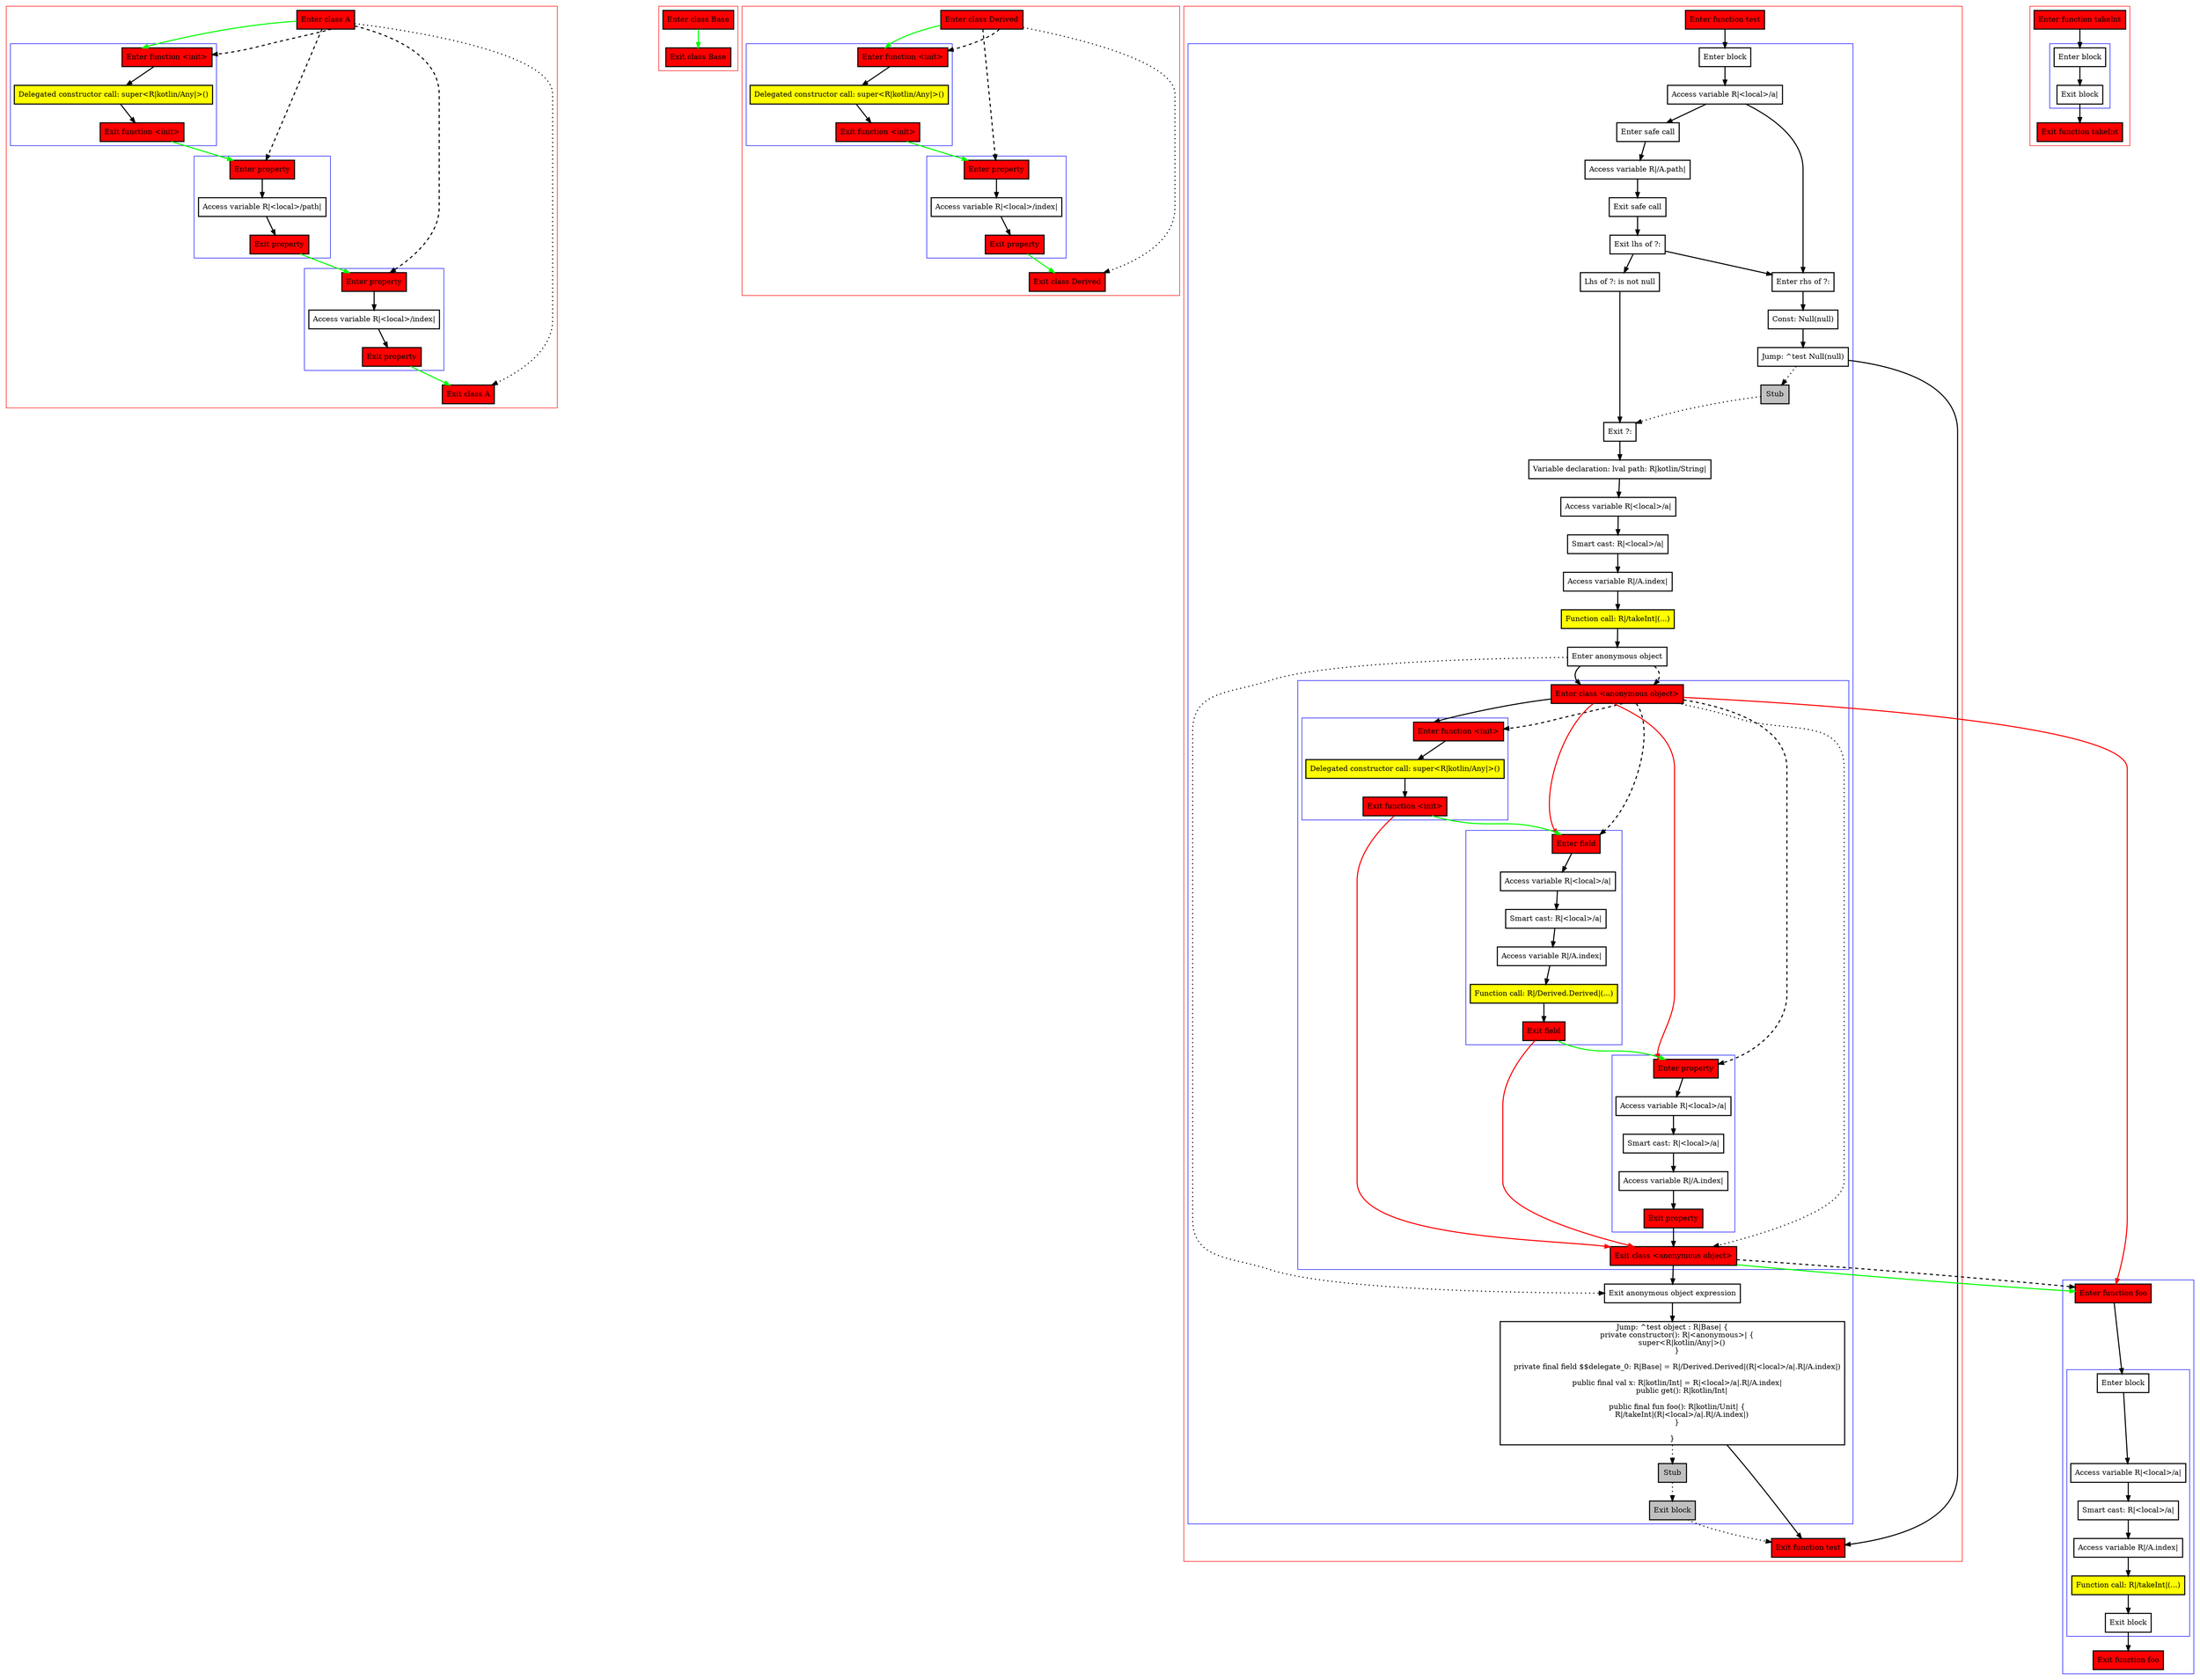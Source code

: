 digraph smartcastInByClause_kt {
    graph [nodesep=3]
    node [shape=box penwidth=2]
    edge [penwidth=2]

    subgraph cluster_0 {
        color=red
        0 [label="Enter class A" style="filled" fillcolor=red];
        subgraph cluster_1 {
            color=blue
            1 [label="Enter function <init>" style="filled" fillcolor=red];
            2 [label="Delegated constructor call: super<R|kotlin/Any|>()" style="filled" fillcolor=yellow];
            3 [label="Exit function <init>" style="filled" fillcolor=red];
        }
        subgraph cluster_2 {
            color=blue
            4 [label="Enter property" style="filled" fillcolor=red];
            5 [label="Access variable R|<local>/path|"];
            6 [label="Exit property" style="filled" fillcolor=red];
        }
        subgraph cluster_3 {
            color=blue
            7 [label="Enter property" style="filled" fillcolor=red];
            8 [label="Access variable R|<local>/index|"];
            9 [label="Exit property" style="filled" fillcolor=red];
        }
        10 [label="Exit class A" style="filled" fillcolor=red];
    }
    0 -> {1} [color=green];
    0 -> {10} [style=dotted];
    0 -> {1 4 7} [style=dashed];
    1 -> {2};
    2 -> {3};
    3 -> {4} [color=green];
    4 -> {5};
    5 -> {6};
    6 -> {7} [color=green];
    7 -> {8};
    8 -> {9};
    9 -> {10} [color=green];

    subgraph cluster_4 {
        color=red
        11 [label="Enter class Base" style="filled" fillcolor=red];
        12 [label="Exit class Base" style="filled" fillcolor=red];
    }
    11 -> {12} [color=green];

    subgraph cluster_5 {
        color=red
        13 [label="Enter class Derived" style="filled" fillcolor=red];
        subgraph cluster_6 {
            color=blue
            14 [label="Enter function <init>" style="filled" fillcolor=red];
            15 [label="Delegated constructor call: super<R|kotlin/Any|>()" style="filled" fillcolor=yellow];
            16 [label="Exit function <init>" style="filled" fillcolor=red];
        }
        subgraph cluster_7 {
            color=blue
            17 [label="Enter property" style="filled" fillcolor=red];
            18 [label="Access variable R|<local>/index|"];
            19 [label="Exit property" style="filled" fillcolor=red];
        }
        20 [label="Exit class Derived" style="filled" fillcolor=red];
    }
    13 -> {14} [color=green];
    13 -> {20} [style=dotted];
    13 -> {14 17} [style=dashed];
    14 -> {15};
    15 -> {16};
    16 -> {17} [color=green];
    17 -> {18};
    18 -> {19};
    19 -> {20} [color=green];

    subgraph cluster_8 {
        color=red
        21 [label="Enter function test" style="filled" fillcolor=red];
        subgraph cluster_9 {
            color=blue
            22 [label="Enter block"];
            23 [label="Access variable R|<local>/a|"];
            24 [label="Enter safe call"];
            25 [label="Access variable R|/A.path|"];
            26 [label="Exit safe call"];
            27 [label="Exit lhs of ?:"];
            28 [label="Enter rhs of ?:"];
            29 [label="Const: Null(null)"];
            30 [label="Jump: ^test Null(null)"];
            31 [label="Stub" style="filled" fillcolor=gray];
            32 [label="Lhs of ?: is not null"];
            33 [label="Exit ?:"];
            34 [label="Variable declaration: lval path: R|kotlin/String|"];
            35 [label="Access variable R|<local>/a|"];
            36 [label="Smart cast: R|<local>/a|"];
            37 [label="Access variable R|/A.index|"];
            38 [label="Function call: R|/takeInt|(...)" style="filled" fillcolor=yellow];
            39 [label="Enter anonymous object"];
            subgraph cluster_10 {
                color=blue
                40 [label="Enter class <anonymous object>" style="filled" fillcolor=red];
                subgraph cluster_11 {
                    color=blue
                    41 [label="Enter function <init>" style="filled" fillcolor=red];
                    42 [label="Delegated constructor call: super<R|kotlin/Any|>()" style="filled" fillcolor=yellow];
                    43 [label="Exit function <init>" style="filled" fillcolor=red];
                }
                subgraph cluster_12 {
                    color=blue
                    44 [label="Enter field" style="filled" fillcolor=red];
                    45 [label="Access variable R|<local>/a|"];
                    46 [label="Smart cast: R|<local>/a|"];
                    47 [label="Access variable R|/A.index|"];
                    48 [label="Function call: R|/Derived.Derived|(...)" style="filled" fillcolor=yellow];
                    49 [label="Exit field" style="filled" fillcolor=red];
                }
                subgraph cluster_13 {
                    color=blue
                    50 [label="Enter property" style="filled" fillcolor=red];
                    51 [label="Access variable R|<local>/a|"];
                    52 [label="Smart cast: R|<local>/a|"];
                    53 [label="Access variable R|/A.index|"];
                    54 [label="Exit property" style="filled" fillcolor=red];
                }
                55 [label="Exit class <anonymous object>" style="filled" fillcolor=red];
            }
            56 [label="Exit anonymous object expression"];
            57 [label="Jump: ^test object : R|Base| {
    private constructor(): R|<anonymous>| {
        super<R|kotlin/Any|>()
    }

    private final field $$delegate_0: R|Base| = R|/Derived.Derived|(R|<local>/a|.R|/A.index|)

    public final val x: R|kotlin/Int| = R|<local>/a|.R|/A.index|
        public get(): R|kotlin/Int|

    public final fun foo(): R|kotlin/Unit| {
        R|/takeInt|(R|<local>/a|.R|/A.index|)
    }

}
"];
            58 [label="Stub" style="filled" fillcolor=gray];
            59 [label="Exit block" style="filled" fillcolor=gray];
        }
        60 [label="Exit function test" style="filled" fillcolor=red];
    }
    subgraph cluster_14 {
        color=blue
        61 [label="Enter function foo" style="filled" fillcolor=red];
        subgraph cluster_15 {
            color=blue
            62 [label="Enter block"];
            63 [label="Access variable R|<local>/a|"];
            64 [label="Smart cast: R|<local>/a|"];
            65 [label="Access variable R|/A.index|"];
            66 [label="Function call: R|/takeInt|(...)" style="filled" fillcolor=yellow];
            67 [label="Exit block"];
        }
        68 [label="Exit function foo" style="filled" fillcolor=red];
    }
    21 -> {22};
    22 -> {23};
    23 -> {24 28};
    24 -> {25};
    25 -> {26};
    26 -> {27};
    27 -> {28 32};
    28 -> {29};
    29 -> {30};
    30 -> {60};
    30 -> {31} [style=dotted];
    31 -> {33} [style=dotted];
    32 -> {33};
    33 -> {34};
    34 -> {35};
    35 -> {36};
    36 -> {37};
    37 -> {38};
    38 -> {39};
    39 -> {40};
    39 -> {56} [style=dotted];
    39 -> {40} [style=dashed];
    40 -> {41};
    40 -> {44 50 61} [color=red];
    40 -> {55} [style=dotted];
    40 -> {41 44 50} [style=dashed];
    41 -> {42};
    42 -> {43};
    43 -> {44} [color=green];
    43 -> {55} [color=red];
    44 -> {45};
    45 -> {46};
    46 -> {47};
    47 -> {48};
    48 -> {49};
    49 -> {50} [color=green];
    49 -> {55} [color=red];
    50 -> {51};
    51 -> {52};
    52 -> {53};
    53 -> {54};
    54 -> {55};
    55 -> {56};
    55 -> {61} [color=green];
    55 -> {61} [style=dashed];
    56 -> {57};
    57 -> {60};
    57 -> {58} [style=dotted];
    58 -> {59} [style=dotted];
    59 -> {60} [style=dotted];
    61 -> {62};
    62 -> {63};
    63 -> {64};
    64 -> {65};
    65 -> {66};
    66 -> {67};
    67 -> {68};

    subgraph cluster_16 {
        color=red
        69 [label="Enter function takeInt" style="filled" fillcolor=red];
        subgraph cluster_17 {
            color=blue
            70 [label="Enter block"];
            71 [label="Exit block"];
        }
        72 [label="Exit function takeInt" style="filled" fillcolor=red];
    }
    69 -> {70};
    70 -> {71};
    71 -> {72};

}
